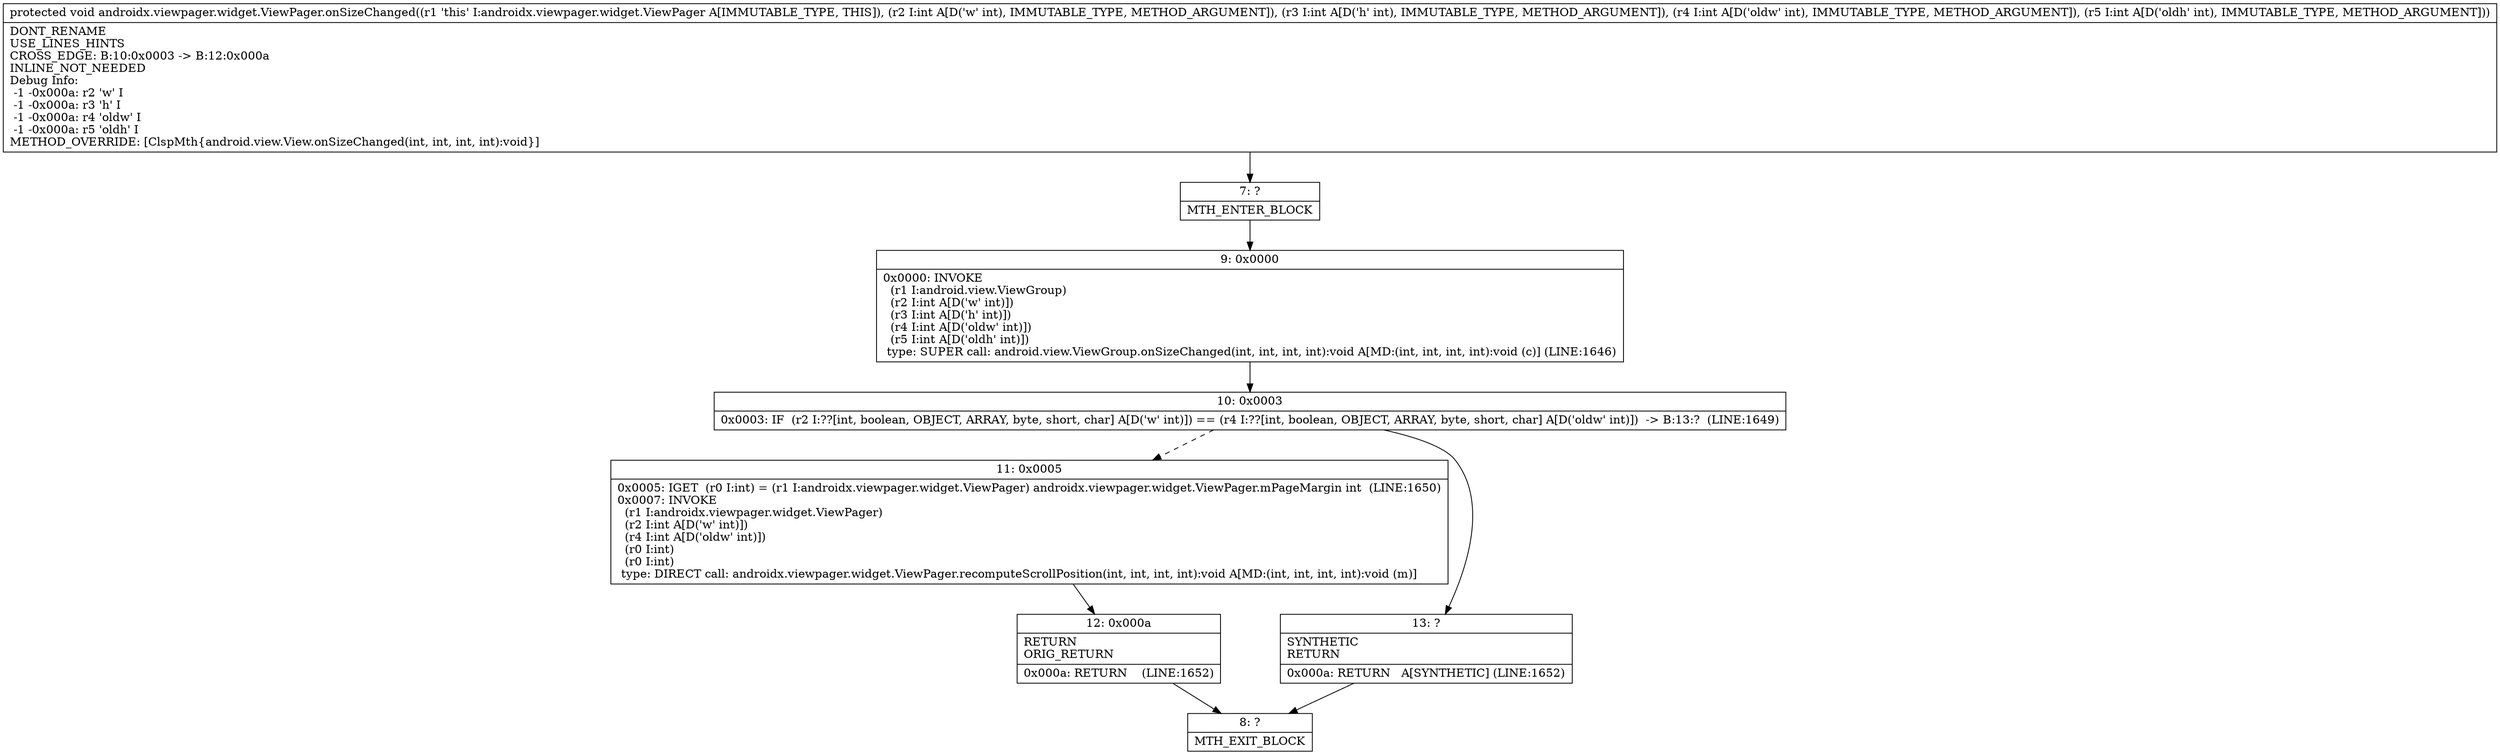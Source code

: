 digraph "CFG forandroidx.viewpager.widget.ViewPager.onSizeChanged(IIII)V" {
Node_7 [shape=record,label="{7\:\ ?|MTH_ENTER_BLOCK\l}"];
Node_9 [shape=record,label="{9\:\ 0x0000|0x0000: INVOKE  \l  (r1 I:android.view.ViewGroup)\l  (r2 I:int A[D('w' int)])\l  (r3 I:int A[D('h' int)])\l  (r4 I:int A[D('oldw' int)])\l  (r5 I:int A[D('oldh' int)])\l type: SUPER call: android.view.ViewGroup.onSizeChanged(int, int, int, int):void A[MD:(int, int, int, int):void (c)] (LINE:1646)\l}"];
Node_10 [shape=record,label="{10\:\ 0x0003|0x0003: IF  (r2 I:??[int, boolean, OBJECT, ARRAY, byte, short, char] A[D('w' int)]) == (r4 I:??[int, boolean, OBJECT, ARRAY, byte, short, char] A[D('oldw' int)])  \-\> B:13:?  (LINE:1649)\l}"];
Node_11 [shape=record,label="{11\:\ 0x0005|0x0005: IGET  (r0 I:int) = (r1 I:androidx.viewpager.widget.ViewPager) androidx.viewpager.widget.ViewPager.mPageMargin int  (LINE:1650)\l0x0007: INVOKE  \l  (r1 I:androidx.viewpager.widget.ViewPager)\l  (r2 I:int A[D('w' int)])\l  (r4 I:int A[D('oldw' int)])\l  (r0 I:int)\l  (r0 I:int)\l type: DIRECT call: androidx.viewpager.widget.ViewPager.recomputeScrollPosition(int, int, int, int):void A[MD:(int, int, int, int):void (m)]\l}"];
Node_12 [shape=record,label="{12\:\ 0x000a|RETURN\lORIG_RETURN\l|0x000a: RETURN    (LINE:1652)\l}"];
Node_8 [shape=record,label="{8\:\ ?|MTH_EXIT_BLOCK\l}"];
Node_13 [shape=record,label="{13\:\ ?|SYNTHETIC\lRETURN\l|0x000a: RETURN   A[SYNTHETIC] (LINE:1652)\l}"];
MethodNode[shape=record,label="{protected void androidx.viewpager.widget.ViewPager.onSizeChanged((r1 'this' I:androidx.viewpager.widget.ViewPager A[IMMUTABLE_TYPE, THIS]), (r2 I:int A[D('w' int), IMMUTABLE_TYPE, METHOD_ARGUMENT]), (r3 I:int A[D('h' int), IMMUTABLE_TYPE, METHOD_ARGUMENT]), (r4 I:int A[D('oldw' int), IMMUTABLE_TYPE, METHOD_ARGUMENT]), (r5 I:int A[D('oldh' int), IMMUTABLE_TYPE, METHOD_ARGUMENT]))  | DONT_RENAME\lUSE_LINES_HINTS\lCROSS_EDGE: B:10:0x0003 \-\> B:12:0x000a\lINLINE_NOT_NEEDED\lDebug Info:\l  \-1 \-0x000a: r2 'w' I\l  \-1 \-0x000a: r3 'h' I\l  \-1 \-0x000a: r4 'oldw' I\l  \-1 \-0x000a: r5 'oldh' I\lMETHOD_OVERRIDE: [ClspMth\{android.view.View.onSizeChanged(int, int, int, int):void\}]\l}"];
MethodNode -> Node_7;Node_7 -> Node_9;
Node_9 -> Node_10;
Node_10 -> Node_11[style=dashed];
Node_10 -> Node_13;
Node_11 -> Node_12;
Node_12 -> Node_8;
Node_13 -> Node_8;
}

